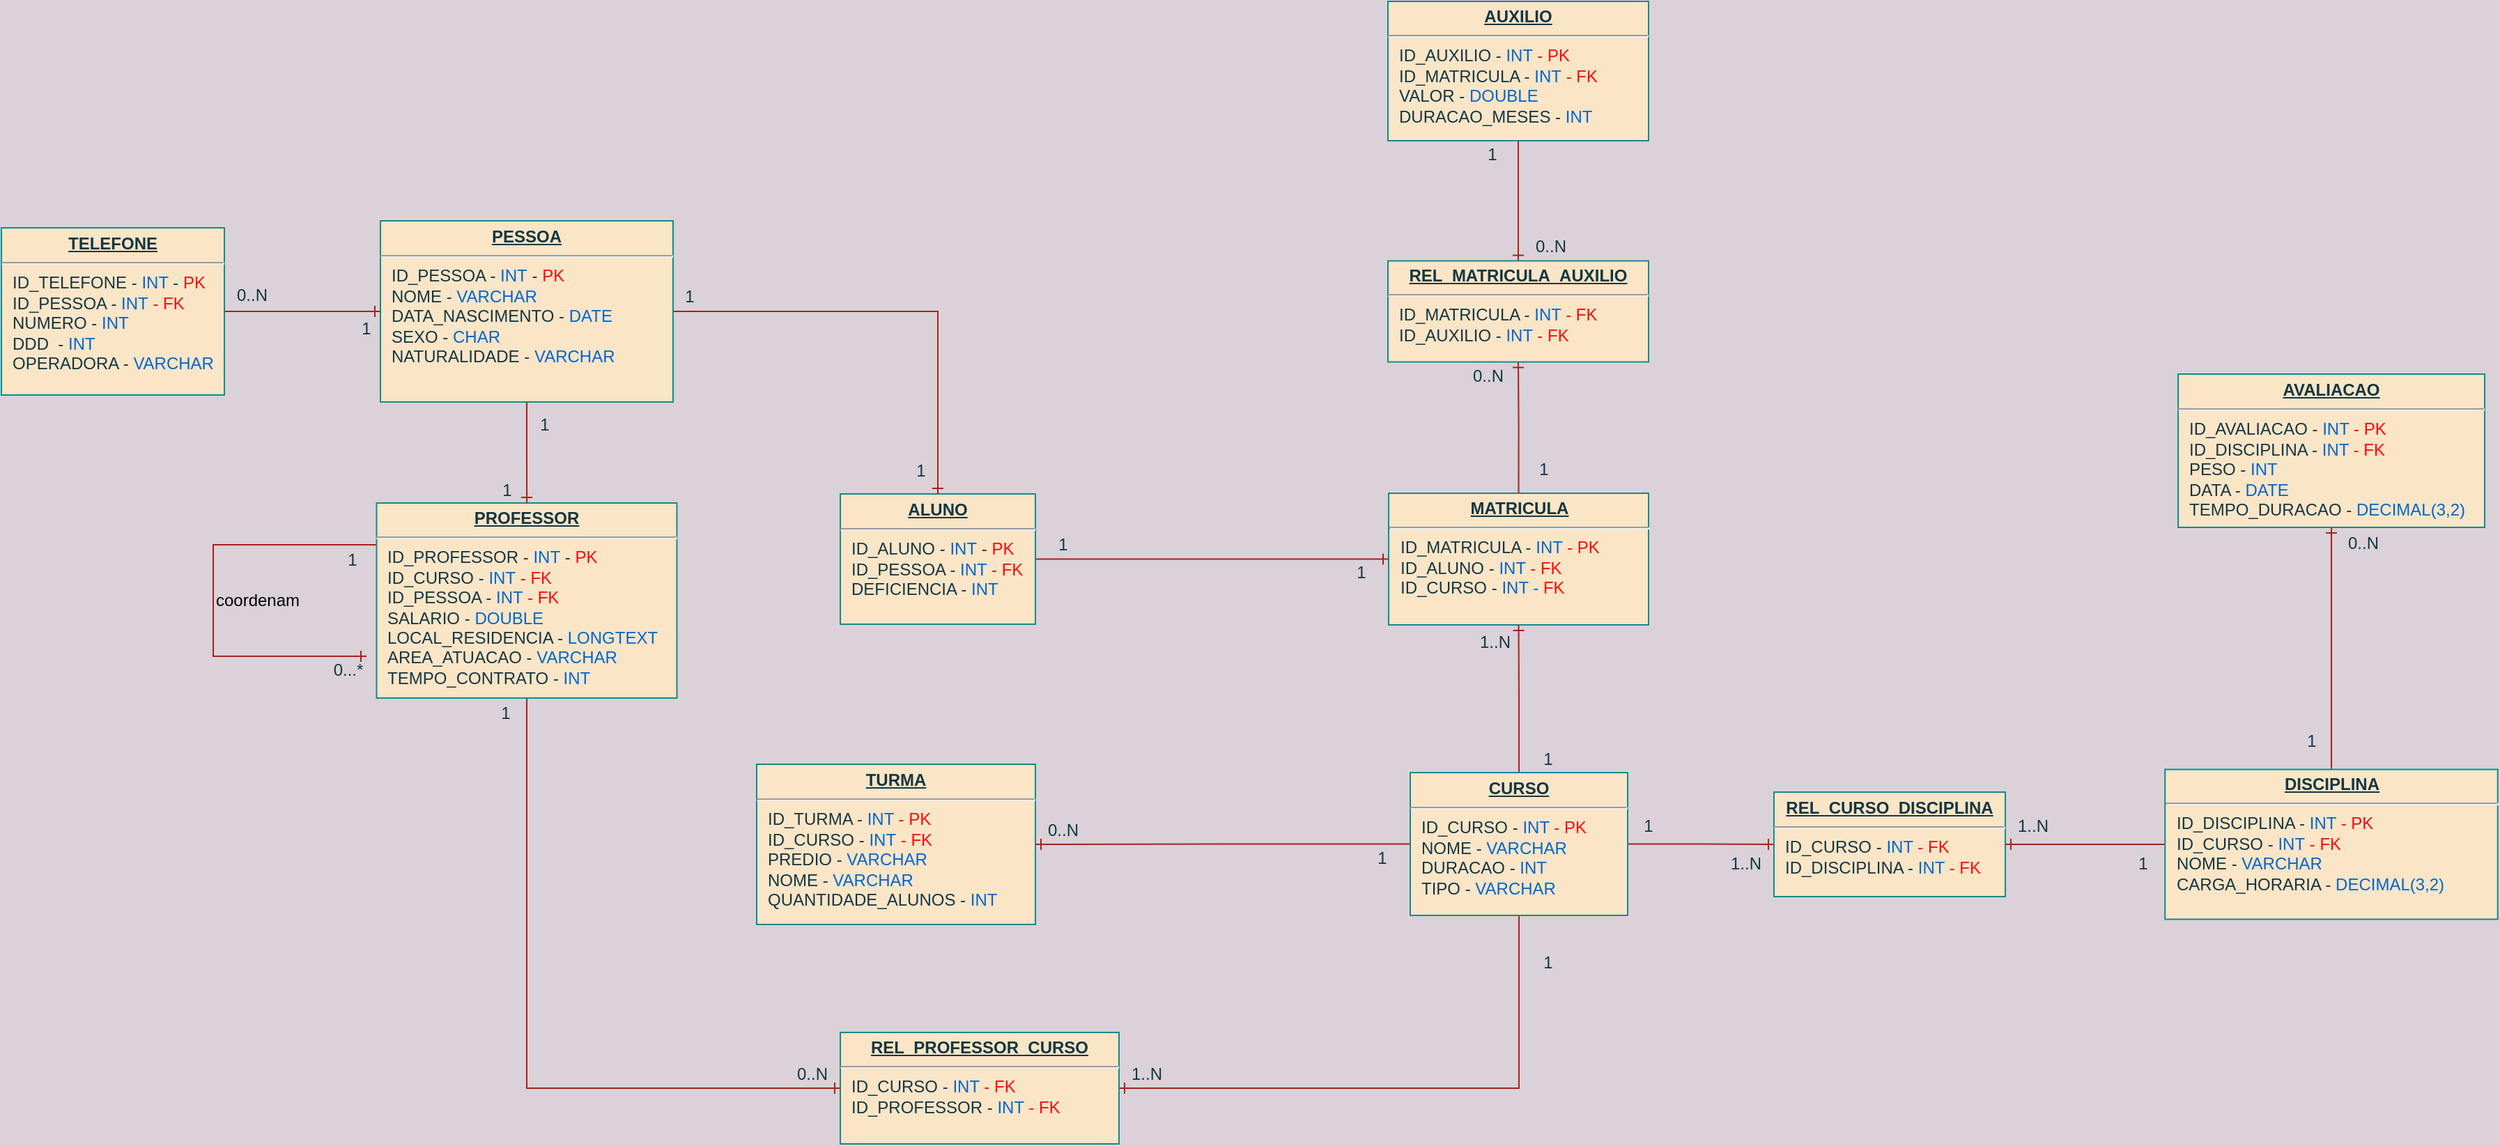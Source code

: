<mxfile version="13.6.2" type="github">
  <diagram name="Page-1" id="a7904f86-f2b4-8e86-fa97-74104820619b">
    <mxGraphModel dx="2423" dy="1539" grid="1" gridSize="10" guides="1" tooltips="1" connect="1" arrows="1" fold="1" page="1" pageScale="1" pageWidth="1100" pageHeight="850" background="#DAD2D8" math="0" shadow="0">
      <root>
        <mxCell id="0" />
        <mxCell id="1" parent="0" />
        <mxCell id="0Q8-2HvOV_y8AgUFKGR--30" style="edgeStyle=orthogonalEdgeStyle;curved=0;rounded=1;sketch=0;orthogonalLoop=1;jettySize=auto;html=1;exitX=0.5;exitY=0;exitDx=0;exitDy=0;entryX=0.5;entryY=1;entryDx=0;entryDy=0;endArrow=ERone;endFill=0;fillColor=#FAE5C7;fontColor=#143642;strokeColor=#A8201A;" parent="1" source="24794b860abc3c2d-1" target="24794b860abc3c2d-16" edge="1">
          <mxGeometry relative="1" as="geometry" />
        </mxCell>
        <mxCell id="S_LcXsX2VpYM0Fpv0HbS-19" style="edgeStyle=orthogonalEdgeStyle;rounded=0;orthogonalLoop=1;jettySize=auto;html=1;exitX=0;exitY=0.5;exitDx=0;exitDy=0;endArrow=ERone;endFill=0;fillColor=#f8cecc;strokeColor=#A8201A;" edge="1" parent="1" source="24794b860abc3c2d-1" target="S_LcXsX2VpYM0Fpv0HbS-16">
          <mxGeometry relative="1" as="geometry" />
        </mxCell>
        <mxCell id="24794b860abc3c2d-1" value="&lt;p style=&quot;margin: 0px ; margin-top: 4px ; text-align: center ; text-decoration: underline&quot;&gt;&lt;b&gt;DISCIPLINA&lt;/b&gt;&lt;/p&gt;&lt;hr&gt;&lt;p style=&quot;margin: 0px ; margin-left: 8px&quot;&gt;ID_DISCIPLINA -&amp;nbsp;&lt;font color=&quot;#0066cc&quot;&gt;INT&lt;/font&gt;&lt;font color=&quot;#ff0808&quot;&gt; - PK&lt;/font&gt;&lt;br&gt;&lt;/p&gt;&lt;p style=&quot;margin: 0px ; margin-left: 8px&quot;&gt;ID_CURSO -&amp;nbsp;&lt;font color=&quot;#0066cc&quot;&gt;INT&amp;nbsp;&lt;/font&gt;&lt;font color=&quot;#ff0808&quot;&gt;- FK&lt;/font&gt;&lt;font color=&quot;#ff0808&quot;&gt;&lt;br&gt;&lt;/font&gt;&lt;/p&gt;&lt;p style=&quot;margin: 0px ; margin-left: 8px&quot;&gt;NOME - &lt;font color=&quot;#0066cc&quot;&gt;VARCHAR&lt;/font&gt;&lt;/p&gt;&lt;p style=&quot;margin: 0px ; margin-left: 8px&quot;&gt;CARGA_HORARIA - &lt;font color=&quot;#0066cc&quot;&gt;DECIMAL(3,2)&lt;/font&gt;&lt;/p&gt;&lt;p style=&quot;margin: 0px ; margin-left: 8px&quot;&gt;&lt;br&gt;&lt;/p&gt;&lt;p style=&quot;margin: 0px ; margin-left: 8px&quot;&gt;&lt;br&gt;&lt;/p&gt;" style="verticalAlign=top;align=left;overflow=fill;fontSize=12;fontFamily=Helvetica;html=1;rounded=0;shadow=0;comic=0;labelBackgroundColor=none;strokeWidth=1;fillColor=#FAE5C7;strokeColor=#0F8B8D;fontColor=#143642;" parent="1" vertex="1">
          <mxGeometry x="1310.63" y="351.25" width="238.75" height="107.5" as="geometry" />
        </mxCell>
        <mxCell id="24794b860abc3c2d-16" value="&lt;p style=&quot;margin: 0px ; margin-top: 4px ; text-align: center ; text-decoration: underline&quot;&gt;&lt;b&gt;AVALIACAO&lt;/b&gt;&lt;/p&gt;&lt;hr&gt;&lt;p style=&quot;margin: 0px ; margin-left: 8px&quot;&gt;ID_AVALIACAO - &lt;font color=&quot;#0066cc&quot;&gt;INT &lt;/font&gt;&lt;font color=&quot;#ff0808&quot;&gt;- PK&lt;/font&gt;&lt;/p&gt;&lt;p style=&quot;margin: 0px ; margin-left: 8px&quot;&gt;ID_DISCIPLINA -&amp;nbsp;&lt;font color=&quot;#0066cc&quot;&gt;INT &lt;/font&gt;&lt;font color=&quot;#ff0808&quot;&gt;- FK&lt;/font&gt;&lt;br&gt;&lt;/p&gt;&lt;p style=&quot;margin: 0px ; margin-left: 8px&quot;&gt;PESO - &lt;font color=&quot;#0066cc&quot;&gt;INT&lt;/font&gt;&lt;/p&gt;&lt;p style=&quot;margin: 0px ; margin-left: 8px&quot;&gt;DATA - &lt;font color=&quot;#0066cc&quot;&gt;DATE&lt;/font&gt;&lt;/p&gt;&lt;p style=&quot;margin: 0px ; margin-left: 8px&quot;&gt;TEMPO_DURACAO - &lt;font color=&quot;#0066cc&quot;&gt;DECIMAL(3,2)&lt;/font&gt;&lt;/p&gt;" style="verticalAlign=top;align=left;overflow=fill;fontSize=12;fontFamily=Helvetica;html=1;rounded=0;shadow=0;comic=0;labelBackgroundColor=none;strokeWidth=1;fillColor=#FAE5C7;strokeColor=#0F8B8D;fontColor=#143642;" parent="1" vertex="1">
          <mxGeometry x="1320.01" y="67.5" width="220" height="110" as="geometry" />
        </mxCell>
        <mxCell id="S_LcXsX2VpYM0Fpv0HbS-12" style="edgeStyle=orthogonalEdgeStyle;rounded=0;orthogonalLoop=1;jettySize=auto;html=1;exitX=0.5;exitY=1;exitDx=0;exitDy=0;entryX=0;entryY=0.5;entryDx=0;entryDy=0;endArrow=ERone;endFill=0;fillColor=#f8cecc;strokeColor=#A8201A;" edge="1" parent="1" source="24794b860abc3c2d-17" target="S_LcXsX2VpYM0Fpv0HbS-7">
          <mxGeometry relative="1" as="geometry" />
        </mxCell>
        <mxCell id="S_LcXsX2VpYM0Fpv0HbS-42" style="edgeStyle=orthogonalEdgeStyle;rounded=0;orthogonalLoop=1;jettySize=auto;html=1;endArrow=ERone;endFill=0;strokeColor=#A8201A;" edge="1" parent="1" source="24794b860abc3c2d-17">
          <mxGeometry relative="1" as="geometry">
            <mxPoint x="20" y="270" as="targetPoint" />
            <Array as="points">
              <mxPoint x="-90" y="190" />
              <mxPoint x="-90" y="270" />
            </Array>
          </mxGeometry>
        </mxCell>
        <mxCell id="24794b860abc3c2d-17" value="&lt;p style=&quot;margin: 0px ; margin-top: 4px ; text-align: center ; text-decoration: underline&quot;&gt;&lt;b&gt;PROFESSOR&lt;/b&gt;&lt;/p&gt;&lt;hr&gt;&lt;p style=&quot;margin: 0px ; margin-left: 8px&quot;&gt;ID_PROFESSOR - &lt;font color=&quot;#0066cc&quot;&gt;INT&lt;/font&gt;&lt;span&gt;&amp;nbsp;&lt;/span&gt;&lt;span&gt;-&lt;/span&gt;&lt;span&gt;&amp;nbsp;&lt;/span&gt;&lt;font color=&quot;#ff0808&quot;&gt;PK&lt;/font&gt;&lt;/p&gt;&lt;p style=&quot;margin: 0px ; margin-left: 8px&quot;&gt;ID_CURSO -&amp;nbsp;&lt;font color=&quot;#0066cc&quot;&gt;INT&amp;nbsp;&lt;/font&gt;&lt;font color=&quot;#ff0808&quot;&gt;- FK&lt;/font&gt;&lt;font color=&quot;#ff0808&quot;&gt;&lt;br&gt;&lt;/font&gt;&lt;/p&gt;&lt;p style=&quot;margin: 0px ; margin-left: 8px&quot;&gt;ID_PESSOA - &lt;font color=&quot;#0066cc&quot;&gt;INT &lt;/font&gt;&lt;font color=&quot;#ff0808&quot;&gt;- FK&lt;/font&gt;&lt;/p&gt;&lt;p style=&quot;margin: 0px 0px 0px 8px&quot;&gt;SALARIO - &lt;font color=&quot;#0066cc&quot;&gt;DOUBLE&lt;/font&gt;&lt;/p&gt;&lt;p style=&quot;margin: 0px 0px 0px 8px&quot;&gt;LOCAL_RESIDENCIA - &lt;font color=&quot;#0066cc&quot;&gt;LONGTEXT&lt;/font&gt;&lt;/p&gt;&lt;p style=&quot;margin: 0px 0px 0px 8px&quot;&gt;AREA_ATUACAO - &lt;font color=&quot;#0066cc&quot;&gt;VARCHAR&lt;/font&gt;&lt;/p&gt;&lt;p style=&quot;margin: 0px 0px 0px 8px&quot;&gt;TEMPO_CONTRATO - &lt;font color=&quot;#0066cc&quot;&gt;INT&lt;/font&gt;&lt;/p&gt;&lt;p style=&quot;margin: 0px 0px 0px 8px&quot;&gt;&lt;br&gt;&lt;/p&gt;" style="verticalAlign=top;align=left;overflow=fill;fontSize=12;fontFamily=Helvetica;html=1;rounded=0;shadow=0;comic=0;labelBackgroundColor=none;strokeWidth=1;fillColor=#FAE5C7;strokeColor=#0F8B8D;fontColor=#143642;" parent="1" vertex="1">
          <mxGeometry x="27.25" y="160" width="215.5" height="140" as="geometry" />
        </mxCell>
        <mxCell id="0Q8-2HvOV_y8AgUFKGR--10" style="edgeStyle=none;rounded=1;sketch=0;orthogonalLoop=1;jettySize=auto;html=1;exitX=1;exitY=0.5;exitDx=0;exitDy=0;entryX=0;entryY=0.5;entryDx=0;entryDy=0;fillColor=#FAE5C7;fontColor=#143642;labelBackgroundColor=#DAD2D8;endArrow=ERone;endFill=0;strokeColor=#A8201A;" parent="1" source="24794b860abc3c2d-18" target="24794b860abc3c2d-23" edge="1">
          <mxGeometry relative="1" as="geometry" />
        </mxCell>
        <mxCell id="24794b860abc3c2d-18" value="&lt;p style=&quot;margin: 0px ; margin-top: 4px ; text-align: center ; text-decoration: underline&quot;&gt;&lt;b&gt;TELEFONE&lt;/b&gt;&lt;/p&gt;&lt;hr&gt;&lt;p style=&quot;margin: 0px ; margin-left: 8px&quot;&gt;ID_TELEFONE - &lt;font color=&quot;#0066cc&quot;&gt;INT&lt;/font&gt; - &lt;font color=&quot;#ff0808&quot;&gt;PK&lt;/font&gt;&lt;/p&gt;&lt;p style=&quot;margin: 0px ; margin-left: 8px&quot;&gt;ID_PESSOA -&amp;nbsp;&lt;font color=&quot;#0066cc&quot;&gt;INT&amp;nbsp;&lt;/font&gt;&lt;font color=&quot;#ff0808&quot;&gt;- FK&lt;/font&gt;&lt;font color=&quot;#ff0808&quot;&gt;&lt;br&gt;&lt;/font&gt;&lt;/p&gt;&lt;p style=&quot;margin: 0px ; margin-left: 8px&quot;&gt;NUMERO - &lt;font color=&quot;#0066cc&quot;&gt;INT&lt;/font&gt;&lt;/p&gt;&lt;p style=&quot;margin: 0px ; margin-left: 8px&quot;&gt;DDD&amp;nbsp; - &lt;font color=&quot;#0066cc&quot;&gt;INT&lt;/font&gt;&lt;/p&gt;&lt;p style=&quot;margin: 0px ; margin-left: 8px&quot;&gt;OPERADORA - &lt;font color=&quot;#0066cc&quot;&gt;VARCHAR&lt;/font&gt;&lt;/p&gt;" style="verticalAlign=top;align=left;overflow=fill;fontSize=12;fontFamily=Helvetica;html=1;rounded=0;shadow=0;comic=0;labelBackgroundColor=none;strokeWidth=1;fillColor=#FAE5C7;strokeColor=#0F8B8D;fontColor=#143642;" parent="1" vertex="1">
          <mxGeometry x="-242" y="-37.5" width="160" height="120" as="geometry" />
        </mxCell>
        <mxCell id="0Q8-2HvOV_y8AgUFKGR--27" style="edgeStyle=orthogonalEdgeStyle;curved=0;rounded=1;sketch=0;orthogonalLoop=1;jettySize=auto;html=1;exitX=1;exitY=0.5;exitDx=0;exitDy=0;entryX=0;entryY=0.5;entryDx=0;entryDy=0;endArrow=ERone;endFill=0;fillColor=#FAE5C7;fontColor=#143642;strokeColor=#A8201A;" parent="1" source="24794b860abc3c2d-19" target="24794b860abc3c2d-26" edge="1">
          <mxGeometry relative="1" as="geometry" />
        </mxCell>
        <mxCell id="24794b860abc3c2d-19" value="&lt;p style=&quot;margin: 0px ; margin-top: 4px ; text-align: center ; text-decoration: underline&quot;&gt;&lt;b&gt;ALUNO&lt;/b&gt;&lt;/p&gt;&lt;hr&gt;&lt;p style=&quot;margin: 0px ; margin-left: 8px&quot;&gt;ID_ALUNO - &lt;font color=&quot;#0066cc&quot;&gt;INT&lt;/font&gt;&lt;span&gt;&amp;nbsp;&lt;/span&gt;&lt;span&gt;-&lt;/span&gt;&lt;span&gt;&amp;nbsp;&lt;/span&gt;&lt;font color=&quot;#ff0808&quot;&gt;PK&lt;/font&gt;&lt;/p&gt;&lt;p style=&quot;margin: 0px ; margin-left: 8px&quot;&gt;ID_PESSOA - &lt;font color=&quot;#0066cc&quot;&gt;INT &lt;/font&gt;&lt;font color=&quot;#ff0808&quot;&gt;- FK&lt;/font&gt;&lt;/p&gt;&lt;p style=&quot;margin: 0px ; margin-left: 8px&quot;&gt;DEFICIENCIA -&amp;nbsp;&lt;font color=&quot;#0066cc&quot;&gt;INT&lt;/font&gt;&lt;br&gt;&lt;/p&gt;&lt;p style=&quot;margin: 0px ; margin-left: 8px&quot;&gt;&lt;br&gt;&lt;/p&gt;" style="verticalAlign=top;align=left;overflow=fill;fontSize=12;fontFamily=Helvetica;html=1;rounded=0;shadow=0;comic=0;labelBackgroundColor=none;strokeWidth=1;fillColor=#FAE5C7;strokeColor=#0F8B8D;fontColor=#143642;" parent="1" vertex="1">
          <mxGeometry x="360" y="153.5" width="140" height="93.5" as="geometry" />
        </mxCell>
        <mxCell id="7qtSGjJz4Z0lAGDXSFFb-4" style="edgeStyle=orthogonalEdgeStyle;rounded=0;orthogonalLoop=1;jettySize=auto;html=1;exitX=1;exitY=0.5;exitDx=0;exitDy=0;entryX=0.5;entryY=0;entryDx=0;entryDy=0;fontColor=#143642;labelBackgroundColor=#DAD2D8;endArrow=ERone;endFill=0;strokeColor=#A8201A;" parent="1" source="24794b860abc3c2d-23" target="24794b860abc3c2d-19" edge="1">
          <mxGeometry relative="1" as="geometry" />
        </mxCell>
        <mxCell id="0Q8-2HvOV_y8AgUFKGR--7" style="edgeStyle=orthogonalEdgeStyle;rounded=0;orthogonalLoop=1;jettySize=auto;html=1;exitX=0.5;exitY=1;exitDx=0;exitDy=0;fontColor=#143642;labelBackgroundColor=#DAD2D8;endArrow=ERone;endFill=0;strokeColor=#A8201A;" parent="1" source="24794b860abc3c2d-23" target="24794b860abc3c2d-17" edge="1">
          <mxGeometry relative="1" as="geometry" />
        </mxCell>
        <mxCell id="24794b860abc3c2d-23" value="&lt;p style=&quot;margin: 0px ; margin-top: 4px ; text-align: center ; text-decoration: underline&quot;&gt;&lt;b&gt;PESSOA&lt;/b&gt;&lt;/p&gt;&lt;hr&gt;&lt;p style=&quot;margin: 0px ; margin-left: 8px&quot;&gt;ID_PESSOA - &lt;font color=&quot;#0066cc&quot;&gt;INT&lt;/font&gt;&lt;span&gt;&amp;nbsp;&lt;/span&gt;&lt;span&gt;-&lt;/span&gt;&lt;span&gt;&amp;nbsp;&lt;/span&gt;&lt;font color=&quot;#ff0808&quot;&gt;PK&lt;/font&gt;&lt;/p&gt;&lt;p style=&quot;margin: 0px ; margin-left: 8px&quot;&gt;NOME - &lt;font color=&quot;#0066cc&quot;&gt;VARCHAR&lt;/font&gt;&lt;/p&gt;&lt;p style=&quot;margin: 0px ; margin-left: 8px&quot;&gt;DATA_NASCIMENTO - &lt;font color=&quot;#0066cc&quot;&gt;DATE&lt;/font&gt;&lt;/p&gt;&lt;p style=&quot;margin: 0px ; margin-left: 8px&quot;&gt;SEXO - &lt;font color=&quot;#0066cc&quot;&gt;CHAR&lt;/font&gt;&lt;/p&gt;&lt;p style=&quot;margin: 0px ; margin-left: 8px&quot;&gt;NATURALIDADE - &lt;font color=&quot;#0066cc&quot;&gt;VARCHAR&lt;/font&gt;&lt;/p&gt;&lt;p style=&quot;margin: 0px ; margin-left: 8px&quot;&gt;&lt;br&gt;&lt;/p&gt;" style="verticalAlign=top;align=left;overflow=fill;fontSize=12;fontFamily=Helvetica;html=1;rounded=0;shadow=0;comic=0;labelBackgroundColor=none;strokeWidth=1;fillColor=#FAE5C7;strokeColor=#0F8B8D;fontColor=#143642;" parent="1" vertex="1">
          <mxGeometry x="30" y="-42.5" width="210" height="130" as="geometry" />
        </mxCell>
        <mxCell id="S_LcXsX2VpYM0Fpv0HbS-28" style="edgeStyle=orthogonalEdgeStyle;rounded=0;orthogonalLoop=1;jettySize=auto;html=1;exitX=0.5;exitY=0;exitDx=0;exitDy=0;endArrow=ERone;endFill=0;fillColor=#f8cecc;strokeColor=#A8201A;" edge="1" parent="1" source="24794b860abc3c2d-26" target="S_LcXsX2VpYM0Fpv0HbS-22">
          <mxGeometry relative="1" as="geometry" />
        </mxCell>
        <mxCell id="24794b860abc3c2d-26" value="&lt;p style=&quot;margin: 0px ; margin-top: 4px ; text-align: center ; text-decoration: underline&quot;&gt;&lt;b&gt;MATRICULA&lt;/b&gt;&lt;/p&gt;&lt;hr&gt;&lt;p style=&quot;margin: 0px ; margin-left: 8px&quot;&gt;ID_MATRICULA - &lt;font color=&quot;#0066cc&quot;&gt;INT&lt;/font&gt;&lt;font color=&quot;#ff0808&quot;&gt; - PK&lt;/font&gt;&lt;/p&gt;&lt;p style=&quot;margin: 0px ; margin-left: 8px&quot;&gt;&lt;span&gt;ID_ALUNO - &lt;/span&gt;&lt;font color=&quot;#0066cc&quot;&gt;INT &lt;/font&gt;&lt;font color=&quot;#ff0808&quot;&gt;- FK&lt;/font&gt;&lt;/p&gt;&lt;p style=&quot;margin: 0px ; margin-left: 8px&quot;&gt;ID_CURSO - &lt;font color=&quot;#0066cc&quot;&gt;INT -&lt;/font&gt;&lt;font color=&quot;#ff0808&quot;&gt; FK&lt;/font&gt;&lt;/p&gt;" style="verticalAlign=top;align=left;overflow=fill;fontSize=12;fontFamily=Helvetica;html=1;rounded=0;shadow=0;comic=0;labelBackgroundColor=none;strokeWidth=1;fillColor=#FAE5C7;strokeColor=#0F8B8D;fontColor=#143642;" parent="1" vertex="1">
          <mxGeometry x="753.5" y="153" width="186.5" height="94.5" as="geometry" />
        </mxCell>
        <mxCell id="24794b860abc3c2d-29" value="&lt;p style=&quot;margin: 0px ; margin-top: 4px ; text-align: center ; text-decoration: underline&quot;&gt;&lt;b&gt;TURMA&lt;/b&gt;&lt;/p&gt;&lt;hr&gt;&lt;p style=&quot;margin: 0px ; margin-left: 8px&quot;&gt;ID_TURMA -&amp;nbsp;&lt;font color=&quot;#0066cc&quot;&gt;INT&lt;/font&gt;&lt;font color=&quot;#ff0808&quot;&gt; - PK&lt;/font&gt;&lt;/p&gt;&lt;p style=&quot;margin: 0px 0px 0px 8px&quot;&gt;ID_CURSO -&amp;nbsp;&lt;font color=&quot;#0066cc&quot;&gt;INT&lt;/font&gt;&amp;nbsp;&lt;font color=&quot;#ff0808&quot;&gt;- FK&lt;/font&gt;&lt;/p&gt;&lt;p style=&quot;margin: 0px ; margin-left: 8px&quot;&gt;PREDIO - &lt;font color=&quot;#0066cc&quot;&gt;VARCHAR&lt;/font&gt;&lt;/p&gt;&lt;p style=&quot;margin: 0px ; margin-left: 8px&quot;&gt;NOME - &lt;font color=&quot;#0066cc&quot;&gt;VARCHAR&lt;/font&gt;&lt;/p&gt;&lt;p style=&quot;margin: 0px ; margin-left: 8px&quot;&gt;QUANTIDADE_ALUNOS - &lt;font color=&quot;#0066cc&quot;&gt;INT&lt;/font&gt;&lt;/p&gt;&lt;p style=&quot;margin: 0px ; margin-left: 8px&quot;&gt;&lt;br&gt;&lt;/p&gt;" style="verticalAlign=top;align=left;overflow=fill;fontSize=12;fontFamily=Helvetica;html=1;rounded=0;shadow=0;comic=0;labelBackgroundColor=none;strokeWidth=1;fillColor=#FAE5C7;strokeColor=#0F8B8D;fontColor=#143642;" parent="1" vertex="1">
          <mxGeometry x="300" y="347.5" width="200" height="115" as="geometry" />
        </mxCell>
        <mxCell id="S_LcXsX2VpYM0Fpv0HbS-13" style="edgeStyle=orthogonalEdgeStyle;rounded=0;orthogonalLoop=1;jettySize=auto;html=1;exitX=0.5;exitY=1;exitDx=0;exitDy=0;entryX=1;entryY=0.5;entryDx=0;entryDy=0;endArrow=ERone;endFill=0;fillColor=#f8cecc;strokeColor=#A8201A;" edge="1" parent="1" source="7qtSGjJz4Z0lAGDXSFFb-3" target="S_LcXsX2VpYM0Fpv0HbS-7">
          <mxGeometry relative="1" as="geometry" />
        </mxCell>
        <mxCell id="S_LcXsX2VpYM0Fpv0HbS-17" style="edgeStyle=orthogonalEdgeStyle;rounded=0;orthogonalLoop=1;jettySize=auto;html=1;exitX=1;exitY=0.5;exitDx=0;exitDy=0;entryX=0;entryY=0.5;entryDx=0;entryDy=0;endArrow=ERone;endFill=0;fillColor=#f8cecc;strokeColor=#A8201A;" edge="1" parent="1" source="7qtSGjJz4Z0lAGDXSFFb-3" target="S_LcXsX2VpYM0Fpv0HbS-16">
          <mxGeometry relative="1" as="geometry" />
        </mxCell>
        <mxCell id="S_LcXsX2VpYM0Fpv0HbS-38" style="edgeStyle=orthogonalEdgeStyle;rounded=0;orthogonalLoop=1;jettySize=auto;html=1;exitX=0;exitY=0.5;exitDx=0;exitDy=0;entryX=1;entryY=0.5;entryDx=0;entryDy=0;endArrow=ERone;endFill=0;fillColor=#f8cecc;strokeColor=#A8201A;" edge="1" parent="1" source="7qtSGjJz4Z0lAGDXSFFb-3" target="24794b860abc3c2d-29">
          <mxGeometry relative="1" as="geometry" />
        </mxCell>
        <mxCell id="S_LcXsX2VpYM0Fpv0HbS-41" style="edgeStyle=orthogonalEdgeStyle;rounded=0;orthogonalLoop=1;jettySize=auto;html=1;exitX=0.5;exitY=0;exitDx=0;exitDy=0;endArrow=ERone;endFill=0;fillColor=#f8cecc;strokeColor=#A8201A;" edge="1" parent="1" source="7qtSGjJz4Z0lAGDXSFFb-3" target="24794b860abc3c2d-26">
          <mxGeometry relative="1" as="geometry" />
        </mxCell>
        <mxCell id="7qtSGjJz4Z0lAGDXSFFb-3" value="&lt;p style=&quot;margin: 0px ; margin-top: 4px ; text-align: center ; text-decoration: underline&quot;&gt;&lt;b&gt;CURSO&lt;/b&gt;&lt;/p&gt;&lt;hr&gt;&lt;p style=&quot;margin: 0px ; margin-left: 8px&quot;&gt;ID_CURSO - &lt;font color=&quot;#0066cc&quot;&gt;INT&lt;/font&gt;&lt;font color=&quot;#ff0808&quot;&gt; - PK&lt;/font&gt;&lt;/p&gt;&lt;p style=&quot;margin: 0px ; margin-left: 8px&quot;&gt;NOME - &lt;font color=&quot;#0066cc&quot;&gt;VARCHAR&lt;/font&gt;&lt;/p&gt;&lt;p style=&quot;margin: 0px ; margin-left: 8px&quot;&gt;DURACAO - &lt;font color=&quot;#0066cc&quot;&gt;INT&lt;/font&gt;&lt;/p&gt;&lt;p style=&quot;margin: 0px ; margin-left: 8px&quot;&gt;TIPO - &lt;font color=&quot;#0066cc&quot;&gt;VARCHAR&lt;/font&gt;&lt;/p&gt;" style="verticalAlign=top;align=left;overflow=fill;fontSize=12;fontFamily=Helvetica;html=1;rounded=0;shadow=0;comic=0;labelBackgroundColor=none;strokeWidth=1;fillColor=#FAE5C7;strokeColor=#0F8B8D;fontColor=#143642;" parent="1" vertex="1">
          <mxGeometry x="769" y="353.5" width="156" height="102.5" as="geometry" />
        </mxCell>
        <mxCell id="S_LcXsX2VpYM0Fpv0HbS-27" style="edgeStyle=orthogonalEdgeStyle;rounded=0;orthogonalLoop=1;jettySize=auto;html=1;entryX=0.5;entryY=0;entryDx=0;entryDy=0;endArrow=ERone;endFill=0;fillColor=#f8cecc;strokeColor=#A8201A;" edge="1" parent="1" source="7qtSGjJz4Z0lAGDXSFFb-11" target="S_LcXsX2VpYM0Fpv0HbS-22">
          <mxGeometry relative="1" as="geometry" />
        </mxCell>
        <mxCell id="7qtSGjJz4Z0lAGDXSFFb-11" value="&lt;p style=&quot;margin: 0px ; margin-top: 4px ; text-align: center ; text-decoration: underline&quot;&gt;&lt;b&gt;AUXILIO&lt;/b&gt;&lt;/p&gt;&lt;hr&gt;&lt;p style=&quot;margin: 0px ; margin-left: 8px&quot;&gt;ID_AUXILIO - &lt;font color=&quot;#0066cc&quot;&gt;INT&lt;/font&gt;&lt;font color=&quot;#ff0808&quot;&gt; - PK&lt;/font&gt;&lt;/p&gt;&lt;p style=&quot;margin: 0px ; margin-left: 8px&quot;&gt;ID_MATRICULA -&amp;nbsp;&lt;font color=&quot;#0066cc&quot;&gt;INT&lt;/font&gt;&amp;nbsp;&lt;font color=&quot;#ff0808&quot;&gt;- FK&lt;/font&gt;&lt;font color=&quot;#ff0808&quot;&gt;&lt;br&gt;&lt;/font&gt;VALOR - &lt;font color=&quot;#0066cc&quot;&gt;DOUBLE&lt;/font&gt;&lt;/p&gt;&lt;p style=&quot;margin: 0px ; margin-left: 8px&quot;&gt;DURACAO_MESES - &lt;font color=&quot;#0066cc&quot;&gt;INT&lt;/font&gt;&lt;/p&gt;&lt;p style=&quot;margin: 0px ; margin-left: 8px&quot;&gt;&lt;br&gt;&lt;/p&gt;" style="verticalAlign=top;align=left;overflow=fill;fontSize=12;fontFamily=Helvetica;html=1;rounded=0;shadow=0;comic=0;labelBackgroundColor=none;strokeWidth=1;fillColor=#FAE5C7;strokeColor=#0F8B8D;fontColor=#143642;" parent="1" vertex="1">
          <mxGeometry x="753" y="-200" width="187" height="100" as="geometry" />
        </mxCell>
        <mxCell id="0Q8-2HvOV_y8AgUFKGR--8" value="0..N" style="text;html=1;strokeColor=none;fillColor=none;align=center;verticalAlign=middle;whiteSpace=wrap;rounded=0;fontColor=#143642;" parent="1" vertex="1">
          <mxGeometry x="-82" y="1" width="40" height="20" as="geometry" />
        </mxCell>
        <mxCell id="0Q8-2HvOV_y8AgUFKGR--9" value="1" style="text;html=1;strokeColor=none;fillColor=none;align=center;verticalAlign=middle;whiteSpace=wrap;rounded=0;fontColor=#143642;" parent="1" vertex="1">
          <mxGeometry y="25" width="40" height="20" as="geometry" />
        </mxCell>
        <mxCell id="0Q8-2HvOV_y8AgUFKGR--12" value="1" style="text;html=1;strokeColor=none;fillColor=none;align=center;verticalAlign=middle;whiteSpace=wrap;rounded=0;fontColor=#143642;" parent="1" vertex="1">
          <mxGeometry x="101" y="141" width="40" height="20" as="geometry" />
        </mxCell>
        <mxCell id="0Q8-2HvOV_y8AgUFKGR--13" value="1&lt;span style=&quot;color: rgba(0 , 0 , 0 , 0) ; font-family: monospace ; font-size: 0px&quot;&gt;%3CmxGraphModel%3E%3Croot%3E%3CmxCell%20id%3D%220%22%2F%3E%3CmxCell%20id%3D%221%22%20parent%3D%220%22%2F%3E%3CmxCell%20id%3D%222%22%20value%3D%22N%22%20style%3D%22text%3Bhtml%3D1%3BstrokeColor%3Dnone%3BfillColor%3Dnone%3Balign%3Dcenter%3BverticalAlign%3Dmiddle%3BwhiteSpace%3Dwrap%3Brounded%3D0%3BfontColor%3D%23143642%3B%22%20vertex%3D%221%22%20parent%3D%221%22%3E%3CmxGeometry%20x%3D%22-70%22%20width%3D%2240%22%20height%3D%2220%22%20as%3D%22geometry%22%2F%3E%3C%2FmxCell%3E%3C%2Froot%3E%3C%2FmxGraphModel%3E&lt;/span&gt;" style="text;html=1;strokeColor=none;fillColor=none;align=center;verticalAlign=middle;whiteSpace=wrap;rounded=0;fontColor=#143642;" parent="1" vertex="1">
          <mxGeometry x="128" y="94" width="40" height="20" as="geometry" />
        </mxCell>
        <mxCell id="0Q8-2HvOV_y8AgUFKGR--18" value="1&lt;span style=&quot;color: rgba(0 , 0 , 0 , 0) ; font-family: monospace ; font-size: 0px&quot;&gt;%3CmxGraphModel%3E%3Croot%3E%3CmxCell%20id%3D%220%22%2F%3E%3CmxCell%20id%3D%221%22%20parent%3D%220%22%2F%3E%3CmxCell%20id%3D%222%22%20value%3D%22N%22%20style%3D%22text%3Bhtml%3D1%3BstrokeColor%3Dnone%3BfillColor%3Dnone%3Balign%3Dcenter%3BverticalAlign%3Dmiddle%3BwhiteSpace%3Dwrap%3Brounded%3D0%3BfontColor%3D%23143642%3B%22%20vertex%3D%221%22%20parent%3D%221%22%3E%3CmxGeometry%20x%3D%22-70%22%20width%3D%2240%22%20height%3D%2220%22%20as%3D%22geometry%22%2F%3E%3C%2FmxCell%3E%3C%2Froot%3E%3C%2FmxGraphModel%3E&lt;/span&gt;" style="text;html=1;strokeColor=none;fillColor=none;align=center;verticalAlign=middle;whiteSpace=wrap;rounded=0;fontColor=#143642;" parent="1" vertex="1">
          <mxGeometry x="232" y="2" width="40" height="20" as="geometry" />
        </mxCell>
        <mxCell id="0Q8-2HvOV_y8AgUFKGR--25" value="1" style="text;html=1;strokeColor=none;fillColor=none;align=center;verticalAlign=middle;whiteSpace=wrap;rounded=0;fontColor=#143642;" parent="1" vertex="1">
          <mxGeometry x="713.5" y="200" width="40" height="20" as="geometry" />
        </mxCell>
        <mxCell id="0Q8-2HvOV_y8AgUFKGR--26" value="1" style="text;html=1;strokeColor=none;fillColor=none;align=center;verticalAlign=middle;whiteSpace=wrap;rounded=0;fontColor=#143642;" parent="1" vertex="1">
          <mxGeometry x="500" y="180" width="40" height="20" as="geometry" />
        </mxCell>
        <mxCell id="0Q8-2HvOV_y8AgUFKGR--28" value="0..N" style="text;html=1;strokeColor=none;fillColor=none;align=center;verticalAlign=middle;whiteSpace=wrap;rounded=0;fontColor=#143642;" parent="1" vertex="1">
          <mxGeometry x="500" y="385" width="40" height="20" as="geometry" />
        </mxCell>
        <mxCell id="0Q8-2HvOV_y8AgUFKGR--29" value="1" style="text;html=1;strokeColor=none;fillColor=none;align=center;verticalAlign=middle;whiteSpace=wrap;rounded=0;fontColor=#143642;" parent="1" vertex="1">
          <mxGeometry x="729" y="405" width="40" height="20" as="geometry" />
        </mxCell>
        <mxCell id="0Q8-2HvOV_y8AgUFKGR--31" value="1" style="text;html=1;strokeColor=none;fillColor=none;align=center;verticalAlign=middle;whiteSpace=wrap;rounded=0;fontColor=#143642;" parent="1" vertex="1">
          <mxGeometry x="1275" y="409" width="40" height="20" as="geometry" />
        </mxCell>
        <mxCell id="0Q8-2HvOV_y8AgUFKGR--32" value="1" style="text;html=1;strokeColor=none;fillColor=none;align=center;verticalAlign=middle;whiteSpace=wrap;rounded=0;fontColor=#143642;" parent="1" vertex="1">
          <mxGeometry x="920" y="382" width="40" height="20" as="geometry" />
        </mxCell>
        <mxCell id="0Q8-2HvOV_y8AgUFKGR--33" value="0..N" style="text;html=1;strokeColor=none;fillColor=none;align=center;verticalAlign=middle;whiteSpace=wrap;rounded=0;fontColor=#143642;" parent="1" vertex="1">
          <mxGeometry x="1433.38" y="178.5" width="40" height="20" as="geometry" />
        </mxCell>
        <mxCell id="0Q8-2HvOV_y8AgUFKGR--34" value="1" style="text;html=1;strokeColor=none;fillColor=none;align=center;verticalAlign=middle;whiteSpace=wrap;rounded=0;fontColor=#143642;" parent="1" vertex="1">
          <mxGeometry x="1396.38" y="321" width="40" height="20" as="geometry" />
        </mxCell>
        <mxCell id="0Q8-2HvOV_y8AgUFKGR--35" value="1" style="text;html=1;strokeColor=none;fillColor=none;align=center;verticalAlign=middle;whiteSpace=wrap;rounded=0;fontColor=#143642;" parent="1" vertex="1">
          <mxGeometry x="808" y="-100" width="40" height="20" as="geometry" />
        </mxCell>
        <mxCell id="0Q8-2HvOV_y8AgUFKGR--36" value="1" style="text;html=1;strokeColor=none;fillColor=none;align=center;verticalAlign=middle;whiteSpace=wrap;rounded=0;fontColor=#143642;rotation=0;" parent="1" vertex="1">
          <mxGeometry x="845" y="125.5" width="40" height="20" as="geometry" />
        </mxCell>
        <mxCell id="0Q8-2HvOV_y8AgUFKGR--37" value="1" style="text;html=1;strokeColor=none;fillColor=none;align=center;verticalAlign=middle;whiteSpace=wrap;rounded=0;fontColor=#143642;" parent="1" vertex="1">
          <mxGeometry x="848" y="480" width="40" height="20" as="geometry" />
        </mxCell>
        <mxCell id="0Q8-2HvOV_y8AgUFKGR--38" value="0..N" style="text;html=1;strokeColor=none;fillColor=none;align=center;verticalAlign=middle;whiteSpace=wrap;rounded=0;fontColor=#143642;" parent="1" vertex="1">
          <mxGeometry x="320" y="560" width="40" height="20" as="geometry" />
        </mxCell>
        <mxCell id="0Q8-2HvOV_y8AgUFKGR--39" value="1..N" style="text;html=1;strokeColor=none;fillColor=none;align=center;verticalAlign=middle;whiteSpace=wrap;rounded=0;fontColor=#143642;" parent="1" vertex="1">
          <mxGeometry x="810" y="250" width="40" height="20" as="geometry" />
        </mxCell>
        <mxCell id="0Q8-2HvOV_y8AgUFKGR--40" value="1" style="text;html=1;strokeColor=none;fillColor=none;align=center;verticalAlign=middle;whiteSpace=wrap;rounded=0;fontColor=#143642;" parent="1" vertex="1">
          <mxGeometry x="848" y="333.5" width="40" height="20" as="geometry" />
        </mxCell>
        <mxCell id="S_LcXsX2VpYM0Fpv0HbS-7" value="&lt;p style=&quot;margin: 0px ; margin-top: 4px ; text-align: center ; text-decoration: underline&quot;&gt;&lt;b&gt;REL_PROFESSOR_CURSO&lt;/b&gt;&lt;/p&gt;&lt;hr&gt;&lt;p style=&quot;margin: 0px ; margin-left: 8px&quot;&gt;ID_CURSO - &lt;font color=&quot;#0066cc&quot;&gt;INT&lt;/font&gt; &lt;font color=&quot;#ff0808&quot;&gt;- FK&lt;/font&gt;&lt;/p&gt;&lt;p style=&quot;margin: 0px ; margin-left: 8px&quot;&gt;ID_PROFESSOR - &lt;font color=&quot;#0066cc&quot;&gt;INT&lt;/font&gt; &lt;font color=&quot;#ff0808&quot;&gt;- FK&lt;/font&gt;&lt;/p&gt;" style="verticalAlign=top;align=left;overflow=fill;fontSize=12;fontFamily=Helvetica;html=1;rounded=0;shadow=0;comic=0;labelBackgroundColor=none;strokeWidth=1;fillColor=#FAE5C7;strokeColor=#0F8B8D;fontColor=#143642;" vertex="1" parent="1">
          <mxGeometry x="360" y="540" width="200" height="80" as="geometry" />
        </mxCell>
        <mxCell id="S_LcXsX2VpYM0Fpv0HbS-14" value="1..N" style="text;html=1;strokeColor=none;fillColor=none;align=center;verticalAlign=middle;whiteSpace=wrap;rounded=0;fontColor=#143642;" vertex="1" parent="1">
          <mxGeometry x="560" y="560" width="40" height="20" as="geometry" />
        </mxCell>
        <mxCell id="S_LcXsX2VpYM0Fpv0HbS-15" value="1" style="text;html=1;strokeColor=none;fillColor=none;align=center;verticalAlign=middle;whiteSpace=wrap;rounded=0;fontColor=#143642;" vertex="1" parent="1">
          <mxGeometry x="100" y="301" width="40" height="20" as="geometry" />
        </mxCell>
        <mxCell id="S_LcXsX2VpYM0Fpv0HbS-16" value="&lt;p style=&quot;margin: 0px ; margin-top: 4px ; text-align: center ; text-decoration: underline&quot;&gt;&lt;b&gt;REL_CURSO_DISCIPLINA&lt;/b&gt;&lt;/p&gt;&lt;hr&gt;&lt;p style=&quot;margin: 0px ; margin-left: 8px&quot;&gt;ID_CURSO - &lt;font color=&quot;#0066cc&quot;&gt;INT&lt;/font&gt; &lt;font color=&quot;#ff0808&quot;&gt;- FK&lt;/font&gt;&lt;/p&gt;&lt;p style=&quot;margin: 0px ; margin-left: 8px&quot;&gt;ID_DISCIPLINA - &lt;font color=&quot;#0066cc&quot;&gt;INT&lt;/font&gt; &lt;font color=&quot;#ff0808&quot;&gt;- FK&lt;/font&gt;&lt;/p&gt;" style="verticalAlign=top;align=left;overflow=fill;fontSize=12;fontFamily=Helvetica;html=1;rounded=0;shadow=0;comic=0;labelBackgroundColor=none;strokeWidth=1;fillColor=#FAE5C7;strokeColor=#0F8B8D;fontColor=#143642;" vertex="1" parent="1">
          <mxGeometry x="1030" y="367.5" width="166" height="75" as="geometry" />
        </mxCell>
        <mxCell id="S_LcXsX2VpYM0Fpv0HbS-20" value="1..N&lt;span style=&quot;color: rgba(0 , 0 , 0 , 0) ; font-family: monospace ; font-size: 0px&quot;&gt;%3CmxGraphModel%3E%3Croot%3E%3CmxCell%20id%3D%220%22%2F%3E%3CmxCell%20id%3D%221%22%20parent%3D%220%22%2F%3E%3CmxCell%20id%3D%222%22%20value%3D%221%22%20style%3D%22text%3Bhtml%3D1%3BstrokeColor%3Dnone%3BfillColor%3Dnone%3Balign%3Dcenter%3BverticalAlign%3Dmiddle%3BwhiteSpace%3Dwrap%3Brounded%3D0%3BfontColor%3D%23143642%3B%22%20vertex%3D%221%22%20parent%3D%221%22%3E%3CmxGeometry%20x%3D%22500%22%20y%3D%22180%22%20width%3D%2240%22%20height%3D%2220%22%20as%3D%22geometry%22%2F%3E%3C%2FmxCell%3E%3C%2Froot%3E%3C%2FmxGraphModel%3E&lt;/span&gt;" style="text;html=1;strokeColor=none;fillColor=none;align=center;verticalAlign=middle;whiteSpace=wrap;rounded=0;fontColor=#143642;" vertex="1" parent="1">
          <mxGeometry x="1196" y="382" width="40" height="20" as="geometry" />
        </mxCell>
        <mxCell id="S_LcXsX2VpYM0Fpv0HbS-21" value="1..N&lt;span style=&quot;color: rgba(0 , 0 , 0 , 0) ; font-family: monospace ; font-size: 0px&quot;&gt;%3CmxGraphModel%3E%3Croot%3E%3CmxCell%20id%3D%220%22%2F%3E%3CmxCell%20id%3D%221%22%20parent%3D%220%22%2F%3E%3CmxCell%20id%3D%222%22%20value%3D%221%22%20style%3D%22text%3Bhtml%3D1%3BstrokeColor%3Dnone%3BfillColor%3Dnone%3Balign%3Dcenter%3BverticalAlign%3Dmiddle%3BwhiteSpace%3Dwrap%3Brounded%3D0%3BfontColor%3D%23143642%3B%22%20vertex%3D%221%22%20parent%3D%221%22%3E%3CmxGeometry%20x%3D%22500%22%20y%3D%22180%22%20width%3D%2240%22%20height%3D%2220%22%20as%3D%22geometry%22%2F%3E%3C%2FmxCell%3E%3C%2Froot%3E%3C%2FmxGraphModel%3E&lt;/span&gt;" style="text;html=1;strokeColor=none;fillColor=none;align=center;verticalAlign=middle;whiteSpace=wrap;rounded=0;fontColor=#143642;" vertex="1" parent="1">
          <mxGeometry x="990" y="409" width="40" height="20" as="geometry" />
        </mxCell>
        <mxCell id="S_LcXsX2VpYM0Fpv0HbS-22" value="&lt;p style=&quot;margin: 0px ; margin-top: 4px ; text-align: center ; text-decoration: underline&quot;&gt;&lt;b&gt;REL_MATRICULA_AUXILIO&lt;/b&gt;&lt;/p&gt;&lt;hr&gt;&lt;p style=&quot;margin: 0px ; margin-left: 8px&quot;&gt;ID_MATRICULA - &lt;font color=&quot;#0066cc&quot;&gt;INT&lt;/font&gt; &lt;font color=&quot;#ff0808&quot;&gt;- FK&lt;/font&gt;&lt;/p&gt;&lt;p style=&quot;margin: 0px ; margin-left: 8px&quot;&gt;ID_AUXILIO - &lt;font color=&quot;#0066cc&quot;&gt;INT&lt;/font&gt; &lt;font color=&quot;#ff0808&quot;&gt;- FK&lt;/font&gt;&lt;/p&gt;&lt;p style=&quot;margin: 0px ; margin-left: 8px&quot;&gt;&lt;br&gt;&lt;/p&gt;&lt;p style=&quot;margin: 0px ; margin-left: 8px&quot;&gt;&lt;br&gt;&lt;/p&gt;" style="verticalAlign=top;align=left;overflow=fill;fontSize=12;fontFamily=Helvetica;html=1;rounded=0;shadow=0;comic=0;labelBackgroundColor=none;strokeWidth=1;fillColor=#FAE5C7;strokeColor=#0F8B8D;fontColor=#143642;" vertex="1" parent="1">
          <mxGeometry x="753" y="-13.75" width="187" height="72.5" as="geometry" />
        </mxCell>
        <mxCell id="S_LcXsX2VpYM0Fpv0HbS-31" value="0..N" style="text;html=1;strokeColor=none;fillColor=none;align=center;verticalAlign=middle;whiteSpace=wrap;rounded=0;fontColor=#143642;" vertex="1" parent="1">
          <mxGeometry x="850" y="-33.75" width="40" height="20" as="geometry" />
        </mxCell>
        <mxCell id="S_LcXsX2VpYM0Fpv0HbS-32" value="0..N" style="text;html=1;strokeColor=none;fillColor=none;align=center;verticalAlign=middle;whiteSpace=wrap;rounded=0;fontColor=#143642;" vertex="1" parent="1">
          <mxGeometry x="805" y="58.75" width="40" height="20" as="geometry" />
        </mxCell>
        <mxCell id="S_LcXsX2VpYM0Fpv0HbS-33" value="1&lt;span style=&quot;color: rgba(0 , 0 , 0 , 0) ; font-family: monospace ; font-size: 0px&quot;&gt;%3CmxGraphModel%3E%3Croot%3E%3CmxCell%20id%3D%220%22%2F%3E%3CmxCell%20id%3D%221%22%20parent%3D%220%22%2F%3E%3CmxCell%20id%3D%222%22%20value%3D%22N%22%20style%3D%22text%3Bhtml%3D1%3BstrokeColor%3Dnone%3BfillColor%3Dnone%3Balign%3Dcenter%3BverticalAlign%3Dmiddle%3BwhiteSpace%3Dwrap%3Brounded%3D0%3BfontColor%3D%23143642%3B%22%20vertex%3D%221%22%20parent%3D%221%22%3E%3CmxGeometry%20x%3D%22-70%22%20width%3D%2240%22%20height%3D%2220%22%20as%3D%22geometry%22%2F%3E%3C%2FmxCell%3E%3C%2Froot%3E%3C%2FmxGraphModel%3E&lt;/span&gt;" style="text;html=1;strokeColor=none;fillColor=none;align=center;verticalAlign=middle;whiteSpace=wrap;rounded=0;fontColor=#143642;" vertex="1" parent="1">
          <mxGeometry x="398" y="126.5" width="40" height="20" as="geometry" />
        </mxCell>
        <mxCell id="S_LcXsX2VpYM0Fpv0HbS-43" value="1" style="text;html=1;strokeColor=none;fillColor=none;align=center;verticalAlign=middle;whiteSpace=wrap;rounded=0;fontColor=#143642;" vertex="1" parent="1">
          <mxGeometry x="-10" y="190.5" width="40" height="20" as="geometry" />
        </mxCell>
        <mxCell id="S_LcXsX2VpYM0Fpv0HbS-44" value="0...*" style="text;html=1;strokeColor=none;fillColor=none;align=center;verticalAlign=middle;whiteSpace=wrap;rounded=0;fontColor=#143642;" vertex="1" parent="1">
          <mxGeometry x="-12.75" y="270" width="40" height="20" as="geometry" />
        </mxCell>
        <mxCell id="S_LcXsX2VpYM0Fpv0HbS-45" value="coordenam" style="text;html=1;strokeColor=none;fillColor=none;align=center;verticalAlign=middle;whiteSpace=wrap;rounded=0;" vertex="1" parent="1">
          <mxGeometry x="-78" y="220" width="40" height="20" as="geometry" />
        </mxCell>
      </root>
    </mxGraphModel>
  </diagram>
</mxfile>
